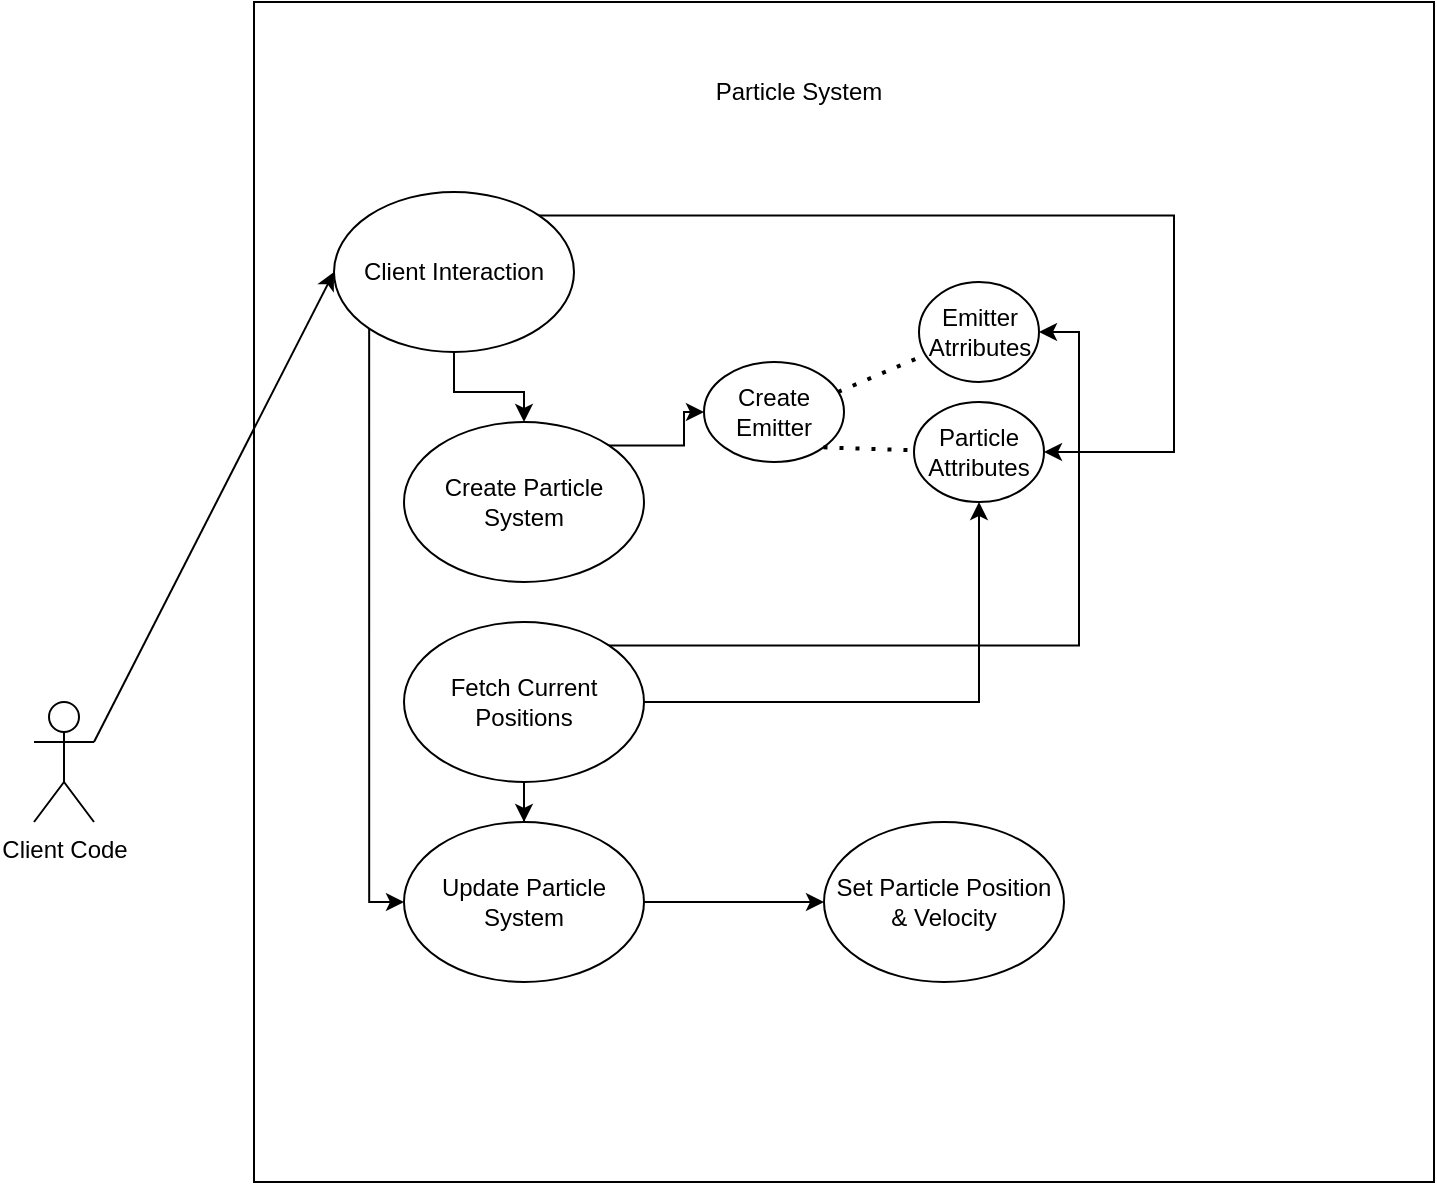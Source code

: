 <mxfile version="20.8.10" type="github">
  <diagram name="Page-1" id="-KUHA0uhdDcDGpeTGAT7">
    <mxGraphModel dx="1434" dy="926" grid="1" gridSize="10" guides="1" tooltips="1" connect="1" arrows="1" fold="1" page="1" pageScale="1" pageWidth="850" pageHeight="1100" math="0" shadow="0">
      <root>
        <mxCell id="0" />
        <mxCell id="1" parent="0" />
        <mxCell id="vP3fYz3fagOJ1adBa3ro-2" value="Client Code&lt;br&gt;" style="shape=umlActor;verticalLabelPosition=bottom;verticalAlign=top;html=1;outlineConnect=0;" vertex="1" parent="1">
          <mxGeometry x="30" y="380" width="30" height="60" as="geometry" />
        </mxCell>
        <mxCell id="vP3fYz3fagOJ1adBa3ro-4" value="" style="whiteSpace=wrap;html=1;aspect=fixed;" vertex="1" parent="1">
          <mxGeometry x="140" y="30" width="590" height="590" as="geometry" />
        </mxCell>
        <mxCell id="vP3fYz3fagOJ1adBa3ro-5" value="Particle System" style="text;html=1;strokeColor=none;fillColor=none;align=center;verticalAlign=middle;whiteSpace=wrap;rounded=0;" vertex="1" parent="1">
          <mxGeometry x="360" y="60" width="105" height="30" as="geometry" />
        </mxCell>
        <mxCell id="vP3fYz3fagOJ1adBa3ro-24" style="edgeStyle=orthogonalEdgeStyle;rounded=0;orthogonalLoop=1;jettySize=auto;html=1;exitX=1;exitY=0;exitDx=0;exitDy=0;" edge="1" parent="1" source="vP3fYz3fagOJ1adBa3ro-6" target="vP3fYz3fagOJ1adBa3ro-11">
          <mxGeometry relative="1" as="geometry" />
        </mxCell>
        <mxCell id="vP3fYz3fagOJ1adBa3ro-6" value="Create Particle System" style="ellipse;whiteSpace=wrap;html=1;" vertex="1" parent="1">
          <mxGeometry x="215" y="240" width="120" height="80" as="geometry" />
        </mxCell>
        <mxCell id="vP3fYz3fagOJ1adBa3ro-35" style="edgeStyle=orthogonalEdgeStyle;rounded=0;orthogonalLoop=1;jettySize=auto;html=1;exitX=1;exitY=0.5;exitDx=0;exitDy=0;entryX=0;entryY=0.5;entryDx=0;entryDy=0;" edge="1" parent="1" source="vP3fYz3fagOJ1adBa3ro-7" target="vP3fYz3fagOJ1adBa3ro-34">
          <mxGeometry relative="1" as="geometry" />
        </mxCell>
        <mxCell id="vP3fYz3fagOJ1adBa3ro-7" value="Update Particle System" style="ellipse;whiteSpace=wrap;html=1;" vertex="1" parent="1">
          <mxGeometry x="215" y="440" width="120" height="80" as="geometry" />
        </mxCell>
        <mxCell id="vP3fYz3fagOJ1adBa3ro-30" style="edgeStyle=orthogonalEdgeStyle;rounded=0;orthogonalLoop=1;jettySize=auto;html=1;exitX=1;exitY=0.5;exitDx=0;exitDy=0;entryX=0.5;entryY=1;entryDx=0;entryDy=0;" edge="1" parent="1" source="vP3fYz3fagOJ1adBa3ro-8" target="vP3fYz3fagOJ1adBa3ro-15">
          <mxGeometry relative="1" as="geometry" />
        </mxCell>
        <mxCell id="vP3fYz3fagOJ1adBa3ro-31" style="edgeStyle=orthogonalEdgeStyle;rounded=0;orthogonalLoop=1;jettySize=auto;html=1;exitX=1;exitY=0;exitDx=0;exitDy=0;entryX=1;entryY=0.5;entryDx=0;entryDy=0;" edge="1" parent="1" source="vP3fYz3fagOJ1adBa3ro-8" target="vP3fYz3fagOJ1adBa3ro-12">
          <mxGeometry relative="1" as="geometry" />
        </mxCell>
        <mxCell id="vP3fYz3fagOJ1adBa3ro-33" style="edgeStyle=orthogonalEdgeStyle;rounded=0;orthogonalLoop=1;jettySize=auto;html=1;exitX=0.5;exitY=1;exitDx=0;exitDy=0;" edge="1" parent="1" source="vP3fYz3fagOJ1adBa3ro-8" target="vP3fYz3fagOJ1adBa3ro-7">
          <mxGeometry relative="1" as="geometry" />
        </mxCell>
        <mxCell id="vP3fYz3fagOJ1adBa3ro-8" value="Fetch Current Positions" style="ellipse;whiteSpace=wrap;html=1;" vertex="1" parent="1">
          <mxGeometry x="215" y="340" width="120" height="80" as="geometry" />
        </mxCell>
        <mxCell id="vP3fYz3fagOJ1adBa3ro-11" value="Create Emitter" style="ellipse;whiteSpace=wrap;html=1;" vertex="1" parent="1">
          <mxGeometry x="365" y="210" width="70" height="50" as="geometry" />
        </mxCell>
        <mxCell id="vP3fYz3fagOJ1adBa3ro-12" value="Emitter Atrributes" style="ellipse;whiteSpace=wrap;html=1;" vertex="1" parent="1">
          <mxGeometry x="472.5" y="170" width="60" height="50" as="geometry" />
        </mxCell>
        <mxCell id="vP3fYz3fagOJ1adBa3ro-15" value="Particle Attributes" style="ellipse;whiteSpace=wrap;html=1;" vertex="1" parent="1">
          <mxGeometry x="470" y="230" width="65" height="50" as="geometry" />
        </mxCell>
        <mxCell id="vP3fYz3fagOJ1adBa3ro-20" value="" style="endArrow=none;dashed=1;html=1;dashPattern=1 3;strokeWidth=2;rounded=0;exitX=1;exitY=1;exitDx=0;exitDy=0;" edge="1" parent="1" source="vP3fYz3fagOJ1adBa3ro-11" target="vP3fYz3fagOJ1adBa3ro-15">
          <mxGeometry width="50" height="50" relative="1" as="geometry">
            <mxPoint x="425" y="560" as="sourcePoint" />
            <mxPoint x="475" y="510" as="targetPoint" />
          </mxGeometry>
        </mxCell>
        <mxCell id="vP3fYz3fagOJ1adBa3ro-21" value="" style="endArrow=none;dashed=1;html=1;dashPattern=1 3;strokeWidth=2;rounded=0;exitX=0.957;exitY=0.3;exitDx=0;exitDy=0;exitPerimeter=0;" edge="1" parent="1" source="vP3fYz3fagOJ1adBa3ro-11" target="vP3fYz3fagOJ1adBa3ro-12">
          <mxGeometry width="50" height="50" relative="1" as="geometry">
            <mxPoint x="425" y="560" as="sourcePoint" />
            <mxPoint x="475" y="510" as="targetPoint" />
          </mxGeometry>
        </mxCell>
        <mxCell id="vP3fYz3fagOJ1adBa3ro-34" value="Set Particle Position &amp;amp; Velocity" style="ellipse;whiteSpace=wrap;html=1;" vertex="1" parent="1">
          <mxGeometry x="425" y="440" width="120" height="80" as="geometry" />
        </mxCell>
        <mxCell id="vP3fYz3fagOJ1adBa3ro-41" style="edgeStyle=orthogonalEdgeStyle;rounded=0;orthogonalLoop=1;jettySize=auto;html=1;exitX=0.5;exitY=1;exitDx=0;exitDy=0;entryX=0.5;entryY=0;entryDx=0;entryDy=0;" edge="1" parent="1" source="vP3fYz3fagOJ1adBa3ro-37" target="vP3fYz3fagOJ1adBa3ro-6">
          <mxGeometry relative="1" as="geometry" />
        </mxCell>
        <mxCell id="vP3fYz3fagOJ1adBa3ro-42" style="edgeStyle=orthogonalEdgeStyle;rounded=0;orthogonalLoop=1;jettySize=auto;html=1;exitX=0;exitY=1;exitDx=0;exitDy=0;entryX=0;entryY=0.5;entryDx=0;entryDy=0;" edge="1" parent="1" source="vP3fYz3fagOJ1adBa3ro-37" target="vP3fYz3fagOJ1adBa3ro-7">
          <mxGeometry relative="1" as="geometry">
            <Array as="points">
              <mxPoint x="198" y="480" />
            </Array>
          </mxGeometry>
        </mxCell>
        <mxCell id="vP3fYz3fagOJ1adBa3ro-44" style="edgeStyle=orthogonalEdgeStyle;rounded=0;orthogonalLoop=1;jettySize=auto;html=1;exitX=1;exitY=0;exitDx=0;exitDy=0;entryX=1;entryY=0.5;entryDx=0;entryDy=0;" edge="1" parent="1" source="vP3fYz3fagOJ1adBa3ro-37" target="vP3fYz3fagOJ1adBa3ro-15">
          <mxGeometry relative="1" as="geometry">
            <Array as="points">
              <mxPoint x="600" y="137" />
              <mxPoint x="600" y="255" />
            </Array>
          </mxGeometry>
        </mxCell>
        <mxCell id="vP3fYz3fagOJ1adBa3ro-37" value="Client Interaction" style="ellipse;whiteSpace=wrap;html=1;" vertex="1" parent="1">
          <mxGeometry x="180" y="125" width="120" height="80" as="geometry" />
        </mxCell>
        <mxCell id="vP3fYz3fagOJ1adBa3ro-38" value="" style="endArrow=classic;html=1;rounded=0;exitX=1;exitY=0.333;exitDx=0;exitDy=0;exitPerimeter=0;entryX=0;entryY=0.5;entryDx=0;entryDy=0;" edge="1" parent="1" source="vP3fYz3fagOJ1adBa3ro-2" target="vP3fYz3fagOJ1adBa3ro-37">
          <mxGeometry width="50" height="50" relative="1" as="geometry">
            <mxPoint x="400" y="450" as="sourcePoint" />
            <mxPoint x="450" y="400" as="targetPoint" />
          </mxGeometry>
        </mxCell>
      </root>
    </mxGraphModel>
  </diagram>
</mxfile>
